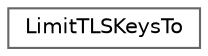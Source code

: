 digraph "类继承关系图"
{
 // LATEX_PDF_SIZE
  bgcolor="transparent";
  edge [fontname=Helvetica,fontsize=10,labelfontname=Helvetica,labelfontsize=10];
  node [fontname=Helvetica,fontsize=10,shape=box,height=0.2,width=0.4];
  rankdir="LR";
  Node0 [id="Node000000",label="LimitTLSKeysTo",height=0.2,width=0.4,color="grey40", fillcolor="white", style="filled",URL="$class_limit_t_l_s_keys_to.html",tooltip=" "];
}
